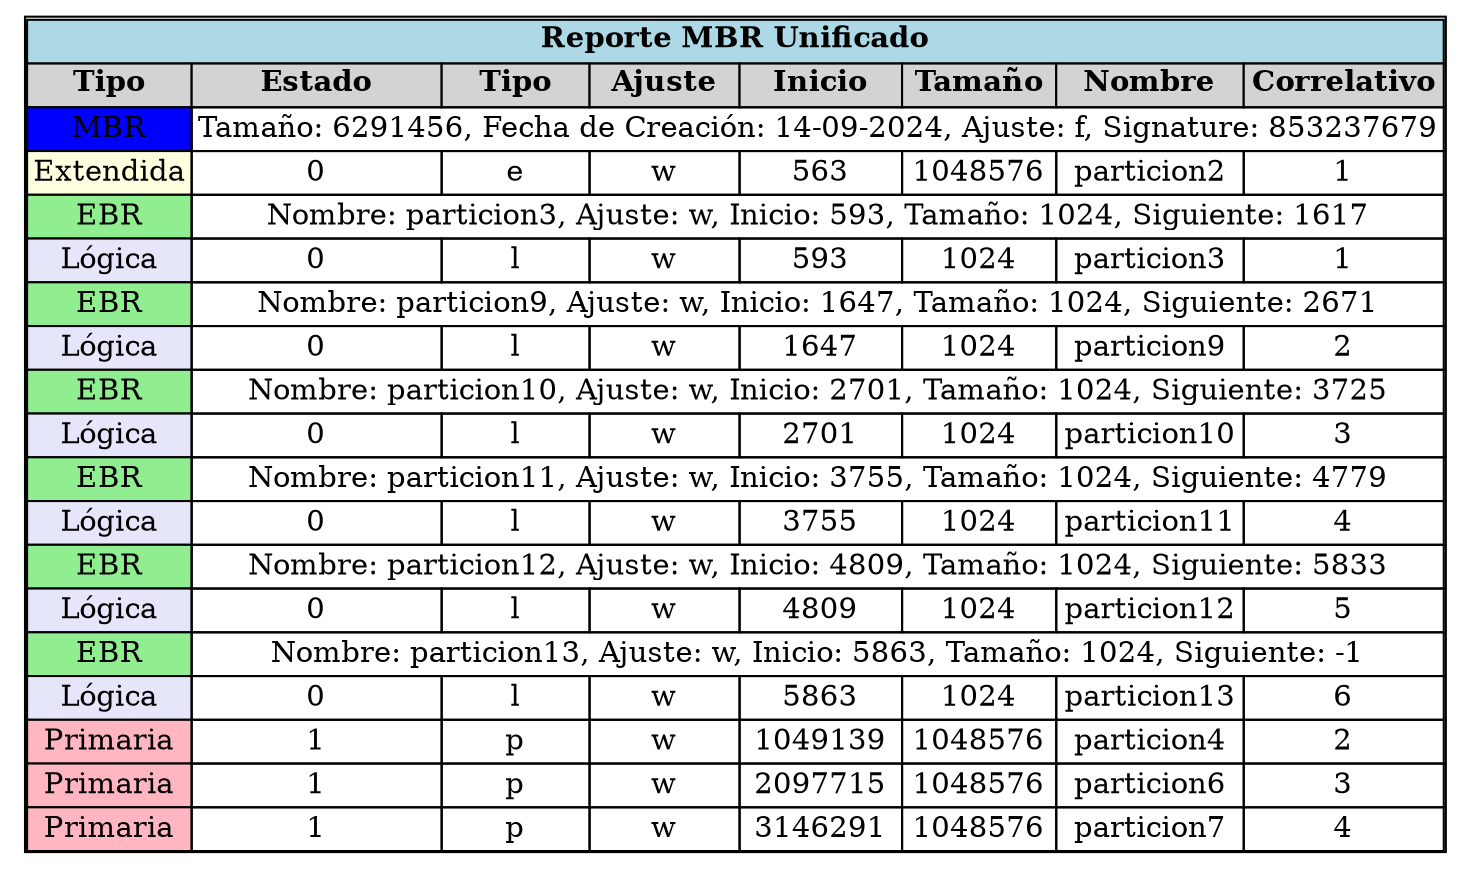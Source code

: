 digraph G {
node [shape=plaintext];
tabla [label=<
<table border='1' cellborder='1' cellspacing='0'>
<tr><td colspan='8' bgcolor='lightblue'><b>Reporte MBR Unificado</b></td></tr>
<tr><td bgcolor='lightgray'><b>Tipo</b></td><td bgcolor='lightgray'><b>Estado</b></td><td bgcolor='lightgray'><b>Tipo</b></td><td bgcolor='lightgray'><b>Ajuste</b></td><td bgcolor='lightgray'><b>Inicio</b></td><td bgcolor='lightgray'><b>Tamaño</b></td><td bgcolor='lightgray'><b>Nombre</b></td><td bgcolor='lightgray'><b>Correlativo</b></td></tr>
<tr><td bgcolor='blue'>MBR</td><td colspan='7'>Tamaño: 6291456, Fecha de Creación: 14-09-2024, Ajuste: f, Signature: 853237679</td></tr>
<tr><td bgcolor='lightyellow'>Extendida</td><td>0</td><td>e</td><td>w</td><td>563</td><td>1048576</td><td>particion2</td><td>1</td></tr>
<tr><td bgcolor='lightgreen'>EBR</td><td colspan='7'>Nombre: particion3, Ajuste: w, Inicio: 593, Tamaño: 1024, Siguiente: 1617</td></tr>
<tr><td bgcolor='lavender'>Lógica</td><td>0</td><td>l</td><td>w</td><td>593</td><td>1024</td><td>particion3</td><td>1</td></tr>
<tr><td bgcolor='lightgreen'>EBR</td><td colspan='7'>Nombre: particion9, Ajuste: w, Inicio: 1647, Tamaño: 1024, Siguiente: 2671</td></tr>
<tr><td bgcolor='lavender'>Lógica</td><td>0</td><td>l</td><td>w</td><td>1647</td><td>1024</td><td>particion9</td><td>2</td></tr>
<tr><td bgcolor='lightgreen'>EBR</td><td colspan='7'>Nombre: particion10, Ajuste: w, Inicio: 2701, Tamaño: 1024, Siguiente: 3725</td></tr>
<tr><td bgcolor='lavender'>Lógica</td><td>0</td><td>l</td><td>w</td><td>2701</td><td>1024</td><td>particion10</td><td>3</td></tr>
<tr><td bgcolor='lightgreen'>EBR</td><td colspan='7'>Nombre: particion11, Ajuste: w, Inicio: 3755, Tamaño: 1024, Siguiente: 4779</td></tr>
<tr><td bgcolor='lavender'>Lógica</td><td>0</td><td>l</td><td>w</td><td>3755</td><td>1024</td><td>particion11</td><td>4</td></tr>
<tr><td bgcolor='lightgreen'>EBR</td><td colspan='7'>Nombre: particion12, Ajuste: w, Inicio: 4809, Tamaño: 1024, Siguiente: 5833</td></tr>
<tr><td bgcolor='lavender'>Lógica</td><td>0</td><td>l</td><td>w</td><td>4809</td><td>1024</td><td>particion12</td><td>5</td></tr>
<tr><td bgcolor='lightgreen'>EBR</td><td colspan='7'>Nombre: particion13, Ajuste: w, Inicio: 5863, Tamaño: 1024, Siguiente: -1</td></tr>
<tr><td bgcolor='lavender'>Lógica</td><td>0</td><td>l</td><td>w</td><td>5863</td><td>1024</td><td>particion13</td><td>6</td></tr>
<tr><td bgcolor='lightpink'>Primaria</td><td>1</td><td>p</td><td>w</td><td>1049139</td><td>1048576</td><td>particion4</td><td>2</td></tr>
<tr><td bgcolor='lightpink'>Primaria</td><td>1</td><td>p</td><td>w</td><td>2097715</td><td>1048576</td><td>particion6</td><td>3</td></tr>
<tr><td bgcolor='lightpink'>Primaria</td><td>1</td><td>p</td><td>w</td><td>3146291</td><td>1048576</td><td>particion7</td><td>4</td></tr>
</table>
>];
}
